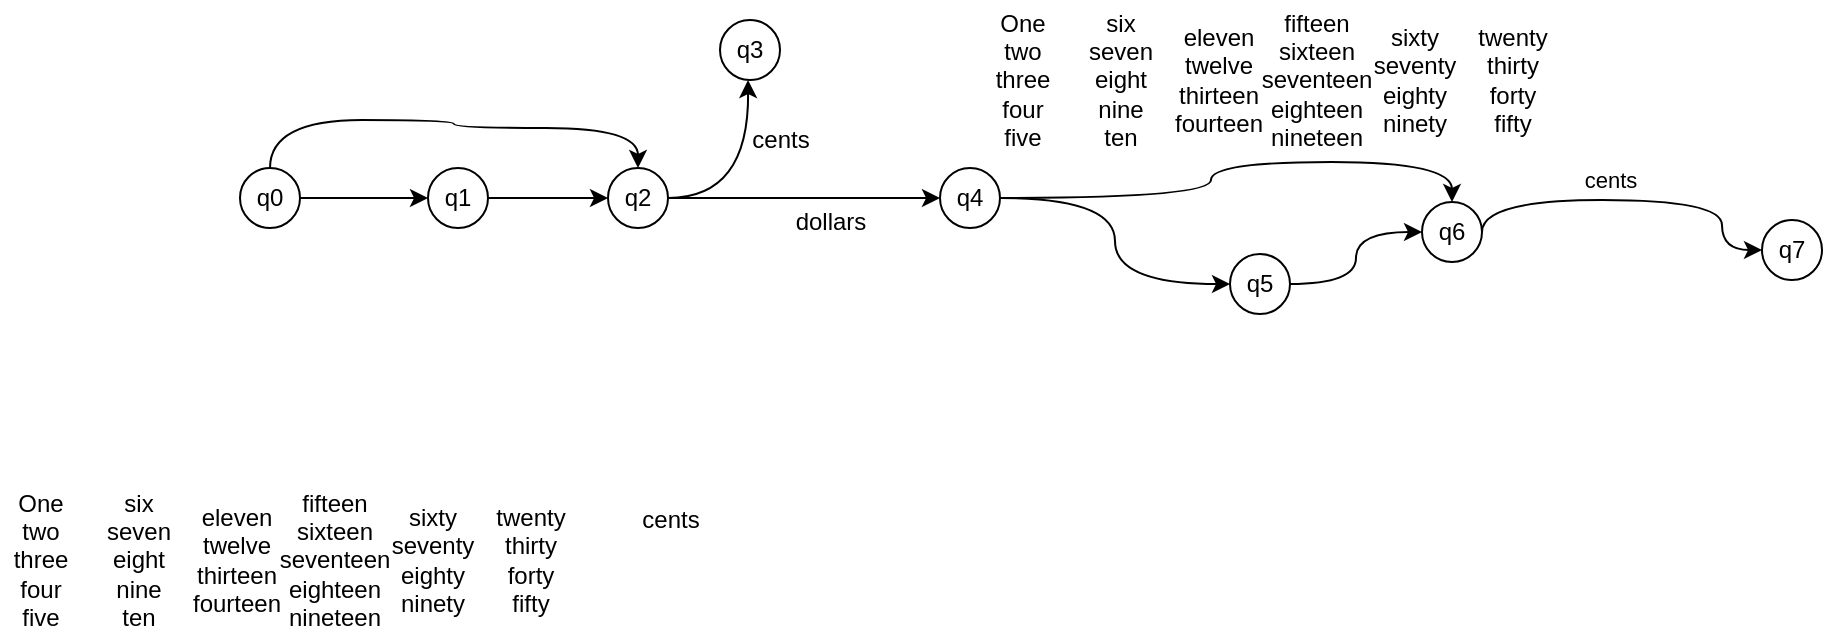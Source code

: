 <mxfile version="17.4.6" type="github">
  <diagram id="4P8l1rxKT1toWHU547On" name="Page-1">
    <mxGraphModel dx="1038" dy="547" grid="1" gridSize="10" guides="1" tooltips="1" connect="1" arrows="1" fold="1" page="1" pageScale="1" pageWidth="3300" pageHeight="4681" math="0" shadow="0">
      <root>
        <object label="" id="0">
          <mxCell />
        </object>
        <mxCell id="1" parent="0" />
        <mxCell id="tF7dshQVjHnZUIMmoWcG-20" value="cents" style="text;html=1;align=center;verticalAlign=middle;resizable=0;points=[];autosize=1;strokeColor=none;fillColor=none;" vertex="1" parent="1">
          <mxGeometry x="355" y="380" width="40" height="20" as="geometry" />
        </mxCell>
        <mxCell id="tF7dshQVjHnZUIMmoWcG-21" value="dollars" style="text;html=1;align=center;verticalAlign=middle;resizable=0;points=[];autosize=1;strokeColor=none;fillColor=none;" vertex="1" parent="1">
          <mxGeometry x="430" y="231" width="50" height="20" as="geometry" />
        </mxCell>
        <mxCell id="tF7dshQVjHnZUIMmoWcG-50" style="edgeStyle=orthogonalEdgeStyle;curved=1;rounded=0;orthogonalLoop=1;jettySize=auto;html=1;entryX=0;entryY=0.5;entryDx=0;entryDy=0;" edge="1" parent="1" source="tF7dshQVjHnZUIMmoWcG-22" target="tF7dshQVjHnZUIMmoWcG-23">
          <mxGeometry relative="1" as="geometry" />
        </mxCell>
        <mxCell id="tF7dshQVjHnZUIMmoWcG-52" style="edgeStyle=orthogonalEdgeStyle;curved=1;rounded=0;orthogonalLoop=1;jettySize=auto;html=1;entryX=0.5;entryY=0;entryDx=0;entryDy=0;" edge="1" parent="1" source="tF7dshQVjHnZUIMmoWcG-22" target="tF7dshQVjHnZUIMmoWcG-24">
          <mxGeometry relative="1" as="geometry">
            <Array as="points">
              <mxPoint x="175" y="190" />
              <mxPoint x="267" y="190" />
              <mxPoint x="267" y="194" />
              <mxPoint x="359" y="194" />
            </Array>
          </mxGeometry>
        </mxCell>
        <mxCell id="tF7dshQVjHnZUIMmoWcG-22" value="q0" style="ellipse;whiteSpace=wrap;html=1;aspect=fixed;flipH=0;" vertex="1" parent="1">
          <mxGeometry x="160" y="214" width="30" height="30" as="geometry" />
        </mxCell>
        <mxCell id="tF7dshQVjHnZUIMmoWcG-51" style="edgeStyle=orthogonalEdgeStyle;curved=1;rounded=0;orthogonalLoop=1;jettySize=auto;html=1;" edge="1" parent="1" source="tF7dshQVjHnZUIMmoWcG-23" target="tF7dshQVjHnZUIMmoWcG-24">
          <mxGeometry relative="1" as="geometry" />
        </mxCell>
        <mxCell id="tF7dshQVjHnZUIMmoWcG-23" value="q1" style="ellipse;whiteSpace=wrap;html=1;aspect=fixed;flipH=0;" vertex="1" parent="1">
          <mxGeometry x="254" y="214" width="30" height="30" as="geometry" />
        </mxCell>
        <mxCell id="tF7dshQVjHnZUIMmoWcG-48" style="edgeStyle=orthogonalEdgeStyle;curved=1;rounded=0;orthogonalLoop=1;jettySize=auto;html=1;" edge="1" parent="1" source="tF7dshQVjHnZUIMmoWcG-24" target="tF7dshQVjHnZUIMmoWcG-26">
          <mxGeometry relative="1" as="geometry" />
        </mxCell>
        <mxCell id="tF7dshQVjHnZUIMmoWcG-49" style="edgeStyle=orthogonalEdgeStyle;curved=1;rounded=0;orthogonalLoop=1;jettySize=auto;html=1;entryX=0;entryY=0.5;entryDx=0;entryDy=0;" edge="1" parent="1" source="tF7dshQVjHnZUIMmoWcG-24">
          <mxGeometry relative="1" as="geometry">
            <mxPoint x="414" y="170" as="targetPoint" />
          </mxGeometry>
        </mxCell>
        <mxCell id="tF7dshQVjHnZUIMmoWcG-24" value="q2" style="ellipse;whiteSpace=wrap;html=1;aspect=fixed;flipH=0;" vertex="1" parent="1">
          <mxGeometry x="344" y="214" width="30" height="30" as="geometry" />
        </mxCell>
        <mxCell id="tF7dshQVjHnZUIMmoWcG-25" value="q3" style="ellipse;whiteSpace=wrap;html=1;aspect=fixed;flipH=0;" vertex="1" parent="1">
          <mxGeometry x="400" y="140" width="30" height="30" as="geometry" />
        </mxCell>
        <mxCell id="tF7dshQVjHnZUIMmoWcG-37" style="edgeStyle=orthogonalEdgeStyle;curved=1;rounded=0;orthogonalLoop=1;jettySize=auto;html=1;entryX=0.5;entryY=0;entryDx=0;entryDy=0;" edge="1" parent="1" source="tF7dshQVjHnZUIMmoWcG-26" target="tF7dshQVjHnZUIMmoWcG-28">
          <mxGeometry relative="1" as="geometry" />
        </mxCell>
        <mxCell id="tF7dshQVjHnZUIMmoWcG-38" style="edgeStyle=orthogonalEdgeStyle;curved=1;rounded=0;orthogonalLoop=1;jettySize=auto;html=1;entryX=0;entryY=0.5;entryDx=0;entryDy=0;" edge="1" parent="1" source="tF7dshQVjHnZUIMmoWcG-26" target="tF7dshQVjHnZUIMmoWcG-27">
          <mxGeometry relative="1" as="geometry" />
        </mxCell>
        <mxCell id="tF7dshQVjHnZUIMmoWcG-26" value="q4" style="ellipse;whiteSpace=wrap;html=1;aspect=fixed;flipH=0;" vertex="1" parent="1">
          <mxGeometry x="510" y="214" width="30" height="30" as="geometry" />
        </mxCell>
        <mxCell id="tF7dshQVjHnZUIMmoWcG-39" style="edgeStyle=orthogonalEdgeStyle;curved=1;rounded=0;orthogonalLoop=1;jettySize=auto;html=1;entryX=0;entryY=0.5;entryDx=0;entryDy=0;" edge="1" parent="1" source="tF7dshQVjHnZUIMmoWcG-27" target="tF7dshQVjHnZUIMmoWcG-28">
          <mxGeometry relative="1" as="geometry" />
        </mxCell>
        <mxCell id="tF7dshQVjHnZUIMmoWcG-27" value="q5" style="ellipse;whiteSpace=wrap;html=1;aspect=fixed;flipH=0;" vertex="1" parent="1">
          <mxGeometry x="655" y="257" width="30" height="30" as="geometry" />
        </mxCell>
        <mxCell id="tF7dshQVjHnZUIMmoWcG-33" style="edgeStyle=orthogonalEdgeStyle;rounded=0;orthogonalLoop=1;jettySize=auto;html=1;curved=1;" edge="1" parent="1" source="tF7dshQVjHnZUIMmoWcG-28" target="tF7dshQVjHnZUIMmoWcG-29">
          <mxGeometry relative="1" as="geometry">
            <Array as="points">
              <mxPoint x="781" y="230" />
              <mxPoint x="901" y="230" />
              <mxPoint x="901" y="255" />
            </Array>
          </mxGeometry>
        </mxCell>
        <mxCell id="tF7dshQVjHnZUIMmoWcG-34" value="cents" style="edgeLabel;html=1;align=center;verticalAlign=middle;resizable=0;points=[];" vertex="1" connectable="0" parent="tF7dshQVjHnZUIMmoWcG-33">
          <mxGeometry x="-0.173" relative="1" as="geometry">
            <mxPoint x="5" y="-10" as="offset" />
          </mxGeometry>
        </mxCell>
        <mxCell id="tF7dshQVjHnZUIMmoWcG-28" value="q6" style="ellipse;whiteSpace=wrap;html=1;aspect=fixed;flipH=0;" vertex="1" parent="1">
          <mxGeometry x="751" y="231" width="30" height="30" as="geometry" />
        </mxCell>
        <mxCell id="tF7dshQVjHnZUIMmoWcG-29" value="q7" style="ellipse;whiteSpace=wrap;html=1;aspect=fixed;flipH=0;" vertex="1" parent="1">
          <mxGeometry x="921" y="240" width="30" height="30" as="geometry" />
        </mxCell>
        <mxCell id="tF7dshQVjHnZUIMmoWcG-41" value="One&lt;br&gt;two&lt;br&gt;three&lt;br&gt;four&lt;br&gt;five" style="text;html=1;align=center;verticalAlign=middle;resizable=0;points=[];autosize=1;strokeColor=none;fillColor=none;flipV=1;" vertex="1" parent="1">
          <mxGeometry x="40" y="370" width="40" height="80" as="geometry" />
        </mxCell>
        <mxCell id="tF7dshQVjHnZUIMmoWcG-42" value="six&lt;br&gt;seven&lt;br&gt;eight&lt;br&gt;nine&lt;br&gt;ten" style="text;html=1;align=center;verticalAlign=middle;resizable=0;points=[];autosize=1;strokeColor=none;fillColor=none;" vertex="1" parent="1">
          <mxGeometry x="84" y="370" width="50" height="80" as="geometry" />
        </mxCell>
        <mxCell id="tF7dshQVjHnZUIMmoWcG-43" value="eleven&lt;br&gt;twelve&lt;br&gt;thirteen&lt;br&gt;fourteen" style="text;html=1;align=center;verticalAlign=middle;resizable=0;points=[];autosize=1;strokeColor=none;fillColor=none;" vertex="1" parent="1">
          <mxGeometry x="128" y="380" width="60" height="60" as="geometry" />
        </mxCell>
        <mxCell id="tF7dshQVjHnZUIMmoWcG-44" value="fifteen&lt;br&gt;sixteen&lt;br&gt;seventeen&lt;br&gt;eighteen&lt;br&gt;nineteen" style="text;html=1;align=center;verticalAlign=middle;resizable=0;points=[];autosize=1;strokeColor=none;fillColor=none;" vertex="1" parent="1">
          <mxGeometry x="172" y="370" width="70" height="80" as="geometry" />
        </mxCell>
        <mxCell id="tF7dshQVjHnZUIMmoWcG-45" value="twenty&lt;br&gt;thirty&lt;br&gt;forty&lt;br&gt;fifty" style="text;html=1;align=center;verticalAlign=middle;resizable=0;points=[];autosize=1;strokeColor=none;fillColor=none;" vertex="1" parent="1">
          <mxGeometry x="280" y="380" width="50" height="60" as="geometry" />
        </mxCell>
        <mxCell id="tF7dshQVjHnZUIMmoWcG-46" value="sixty&lt;br&gt;seventy&lt;br&gt;eighty&lt;br&gt;ninety" style="text;html=1;align=center;verticalAlign=middle;resizable=0;points=[];autosize=1;strokeColor=none;fillColor=none;" vertex="1" parent="1">
          <mxGeometry x="226" y="380" width="60" height="60" as="geometry" />
        </mxCell>
        <mxCell id="tF7dshQVjHnZUIMmoWcG-47" value="" style="group" vertex="1" connectable="0" parent="1">
          <mxGeometry x="531" y="130" width="290" height="80" as="geometry" />
        </mxCell>
        <mxCell id="tF7dshQVjHnZUIMmoWcG-1" value="One&lt;br&gt;two&lt;br&gt;three&lt;br&gt;four&lt;br&gt;five" style="text;html=1;align=center;verticalAlign=middle;resizable=0;points=[];autosize=1;strokeColor=none;fillColor=none;flipV=1;" vertex="1" parent="tF7dshQVjHnZUIMmoWcG-47">
          <mxGeometry width="40" height="80" as="geometry" />
        </mxCell>
        <mxCell id="tF7dshQVjHnZUIMmoWcG-15" value="six&lt;br&gt;seven&lt;br&gt;eight&lt;br&gt;nine&lt;br&gt;ten" style="text;html=1;align=center;verticalAlign=middle;resizable=0;points=[];autosize=1;strokeColor=none;fillColor=none;" vertex="1" parent="tF7dshQVjHnZUIMmoWcG-47">
          <mxGeometry x="44" width="50" height="80" as="geometry" />
        </mxCell>
        <mxCell id="tF7dshQVjHnZUIMmoWcG-16" value="eleven&lt;br&gt;twelve&lt;br&gt;thirteen&lt;br&gt;fourteen" style="text;html=1;align=center;verticalAlign=middle;resizable=0;points=[];autosize=1;strokeColor=none;fillColor=none;" vertex="1" parent="tF7dshQVjHnZUIMmoWcG-47">
          <mxGeometry x="88" y="10" width="60" height="60" as="geometry" />
        </mxCell>
        <mxCell id="tF7dshQVjHnZUIMmoWcG-17" value="fifteen&lt;br&gt;sixteen&lt;br&gt;seventeen&lt;br&gt;eighteen&lt;br&gt;nineteen" style="text;html=1;align=center;verticalAlign=middle;resizable=0;points=[];autosize=1;strokeColor=none;fillColor=none;" vertex="1" parent="tF7dshQVjHnZUIMmoWcG-47">
          <mxGeometry x="132" width="70" height="80" as="geometry" />
        </mxCell>
        <mxCell id="tF7dshQVjHnZUIMmoWcG-18" value="twenty&lt;br&gt;thirty&lt;br&gt;forty&lt;br&gt;fifty" style="text;html=1;align=center;verticalAlign=middle;resizable=0;points=[];autosize=1;strokeColor=none;fillColor=none;" vertex="1" parent="tF7dshQVjHnZUIMmoWcG-47">
          <mxGeometry x="240" y="10" width="50" height="60" as="geometry" />
        </mxCell>
        <mxCell id="tF7dshQVjHnZUIMmoWcG-19" value="sixty&lt;br&gt;seventy&lt;br&gt;eighty&lt;br&gt;ninety" style="text;html=1;align=center;verticalAlign=middle;resizable=0;points=[];autosize=1;strokeColor=none;fillColor=none;" vertex="1" parent="tF7dshQVjHnZUIMmoWcG-47">
          <mxGeometry x="186" y="10" width="60" height="60" as="geometry" />
        </mxCell>
        <mxCell id="tF7dshQVjHnZUIMmoWcG-53" value="cents" style="text;html=1;resizable=0;autosize=1;align=center;verticalAlign=middle;points=[];fillColor=none;strokeColor=none;rounded=0;" vertex="1" parent="1">
          <mxGeometry x="410" y="190" width="40" height="20" as="geometry" />
        </mxCell>
      </root>
    </mxGraphModel>
  </diagram>
</mxfile>
